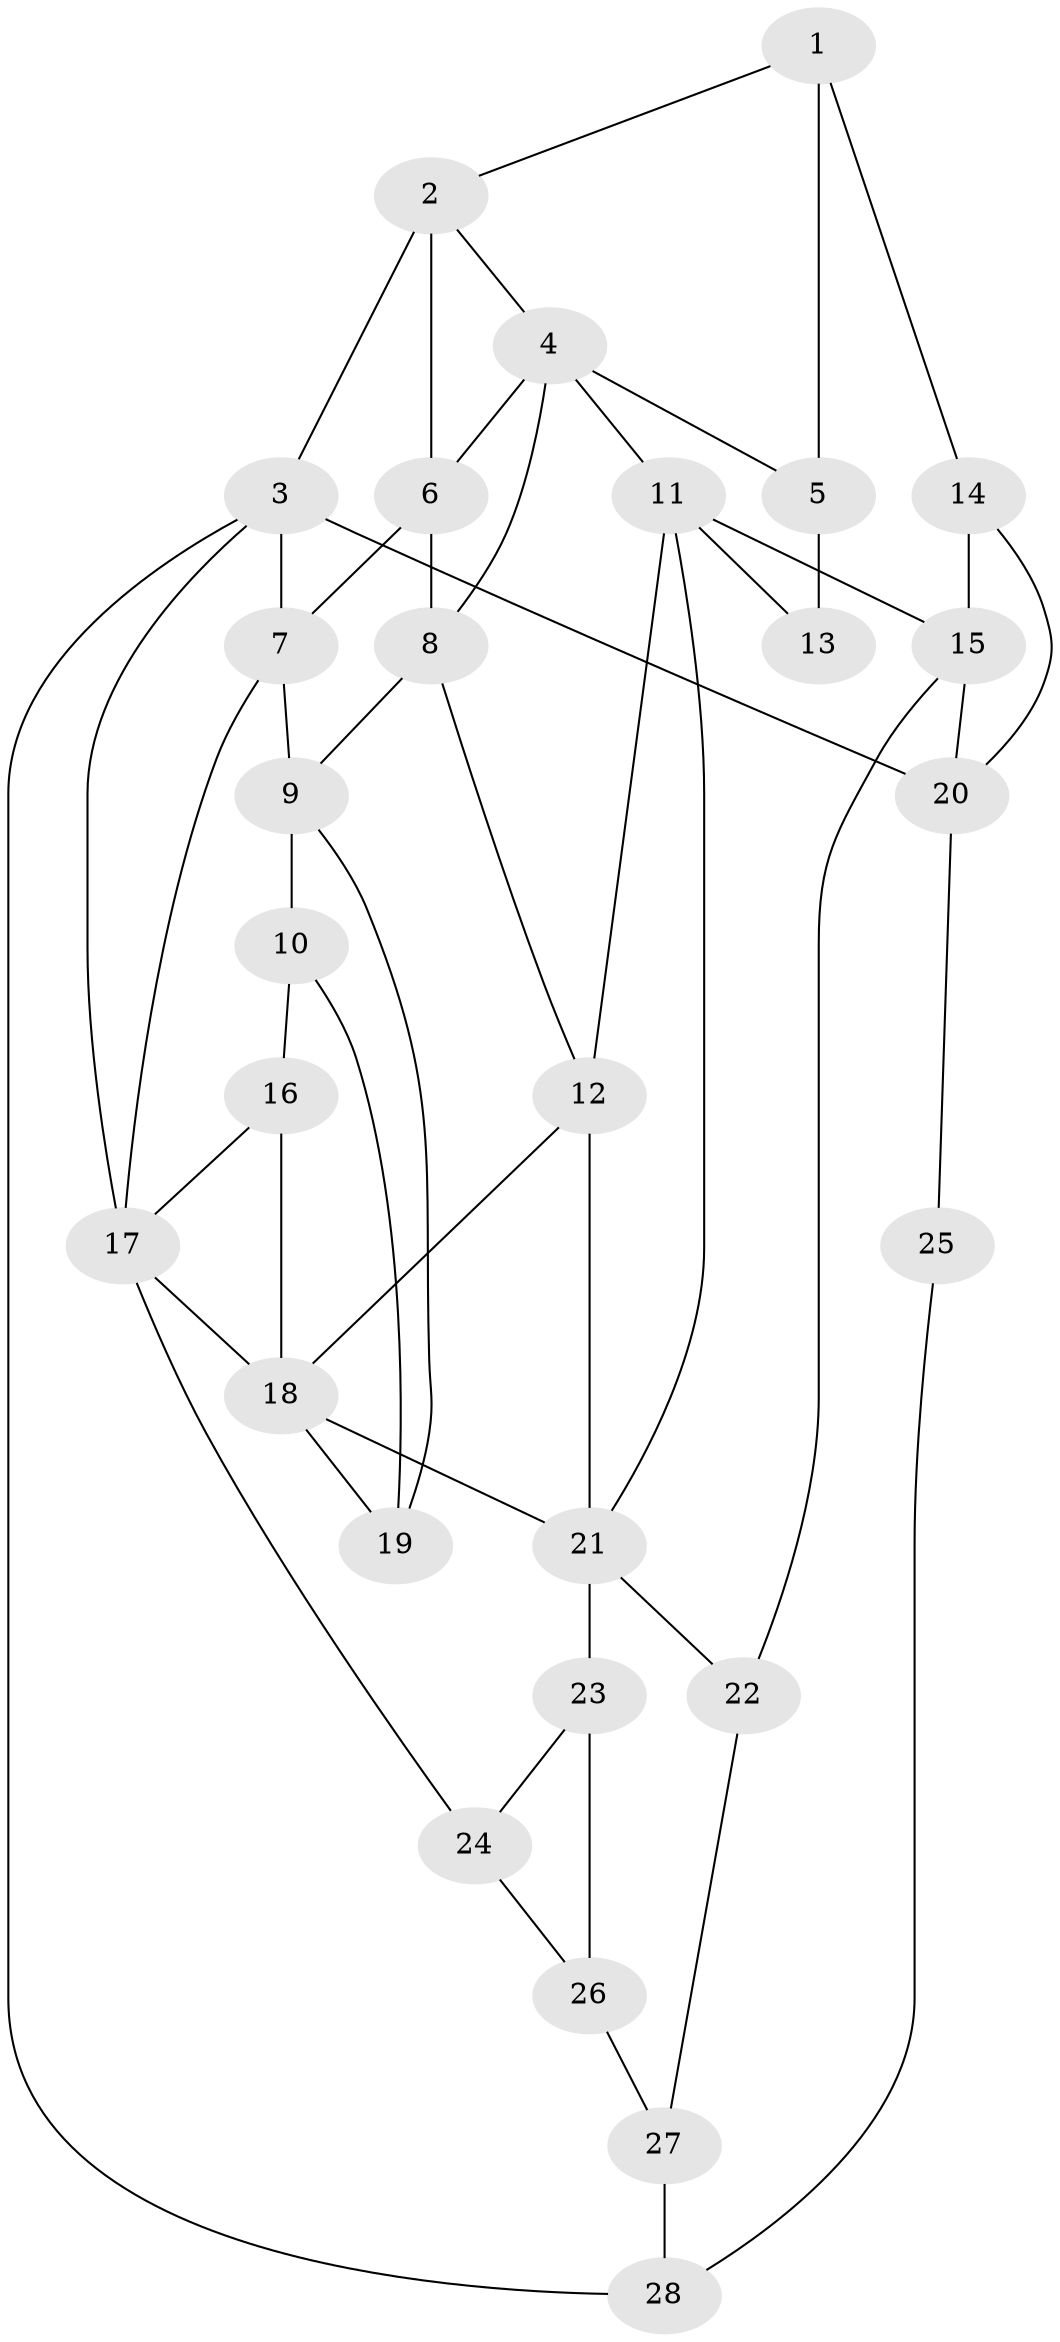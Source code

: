 // original degree distribution, {3: 0.022222222222222223, 6: 0.25555555555555554, 5: 0.4444444444444444, 4: 0.2777777777777778}
// Generated by graph-tools (version 1.1) at 2025/54/03/04/25 22:54:45]
// undirected, 28 vertices, 51 edges
graph export_dot {
  node [color=gray90,style=filled];
  1;
  2;
  3;
  4;
  5;
  6;
  7;
  8;
  9;
  10;
  11;
  12;
  13;
  14;
  15;
  16;
  17;
  18;
  19;
  20;
  21;
  22;
  23;
  24;
  25;
  26;
  27;
  28;
  1 -- 2 [weight=2.0];
  1 -- 5 [weight=1.0];
  1 -- 14 [weight=2.0];
  2 -- 3 [weight=3.0];
  2 -- 4 [weight=1.0];
  2 -- 6 [weight=1.0];
  3 -- 7 [weight=1.0];
  3 -- 17 [weight=1.0];
  3 -- 20 [weight=1.0];
  3 -- 28 [weight=2.0];
  4 -- 5 [weight=2.0];
  4 -- 6 [weight=1.0];
  4 -- 8 [weight=1.0];
  4 -- 11 [weight=1.0];
  5 -- 13 [weight=2.0];
  6 -- 7 [weight=1.0];
  6 -- 8 [weight=3.0];
  7 -- 9 [weight=1.0];
  7 -- 17 [weight=1.0];
  8 -- 9 [weight=1.0];
  8 -- 12 [weight=1.0];
  9 -- 10 [weight=3.0];
  9 -- 19 [weight=1.0];
  10 -- 16 [weight=2.0];
  10 -- 19 [weight=1.0];
  11 -- 12 [weight=1.0];
  11 -- 13 [weight=1.0];
  11 -- 15 [weight=2.0];
  11 -- 21 [weight=1.0];
  12 -- 18 [weight=1.0];
  12 -- 21 [weight=1.0];
  14 -- 15 [weight=1.0];
  14 -- 20 [weight=2.0];
  15 -- 20 [weight=1.0];
  15 -- 22 [weight=2.0];
  16 -- 17 [weight=1.0];
  16 -- 18 [weight=1.0];
  17 -- 18 [weight=1.0];
  17 -- 24 [weight=2.0];
  18 -- 19 [weight=1.0];
  18 -- 21 [weight=1.0];
  20 -- 25 [weight=2.0];
  21 -- 22 [weight=1.0];
  21 -- 23 [weight=2.0];
  22 -- 27 [weight=1.0];
  23 -- 24 [weight=1.0];
  23 -- 26 [weight=3.0];
  24 -- 26 [weight=2.0];
  25 -- 28 [weight=2.0];
  26 -- 27 [weight=1.0];
  27 -- 28 [weight=2.0];
}
